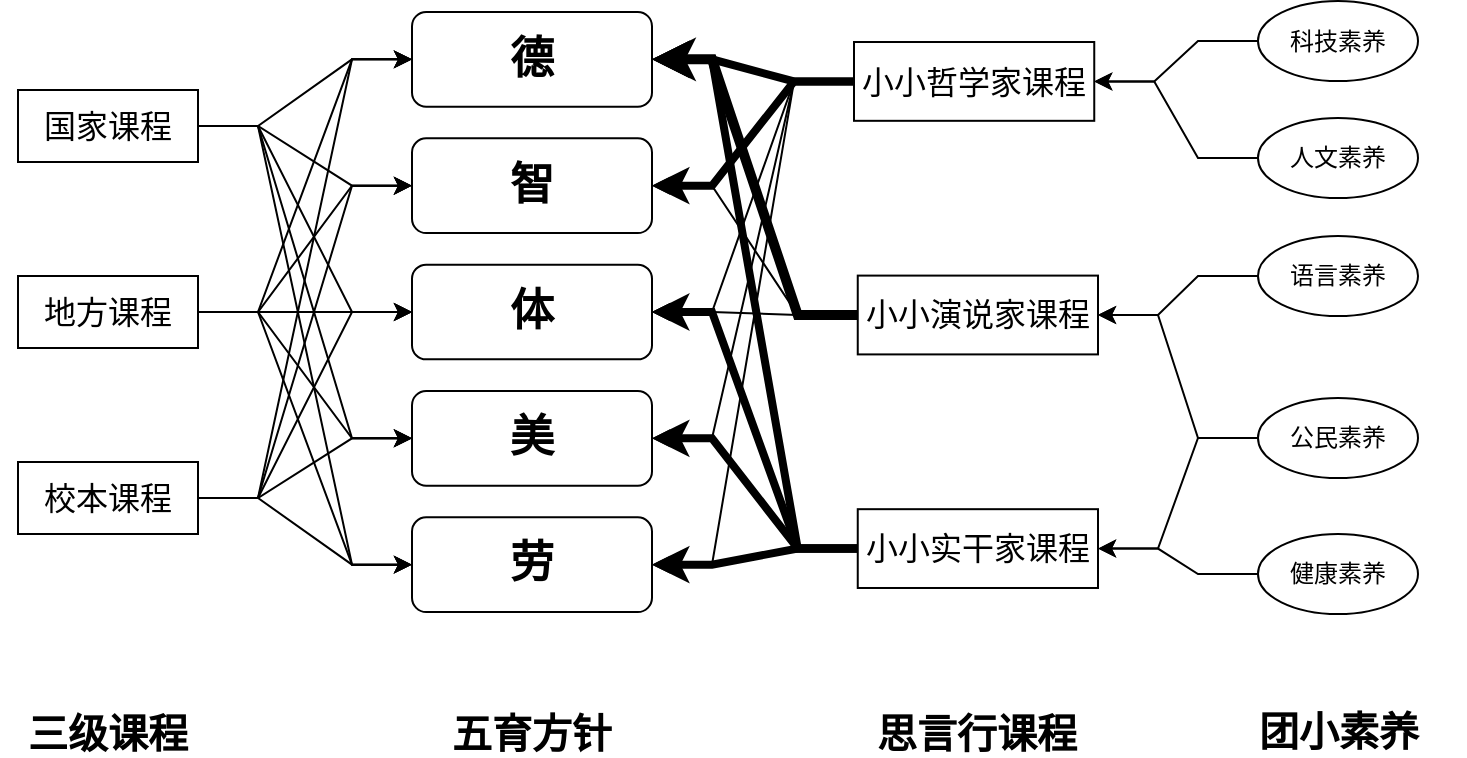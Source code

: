 <mxfile version="10.7.7" type="github"><diagram id="G6YP2IkteShBToxpqwFq" name="ÃÂ§ÃÂ¬ÃÂ¬ 1 ÃÂ©ÃÂ¡ÃÂµ"><mxGraphModel dx="887" dy="495" grid="1" gridSize="10" guides="1" tooltips="1" connect="1" arrows="1" fold="1" page="1" pageScale="1" pageWidth="1169" pageHeight="827" math="0" shadow="0"><root><mxCell id="0"/><mxCell id="1" parent="0"/><mxCell id="YNx27zsSiDxyY1RSWRL6-8" value="" style="group;fontSize=22;fontStyle=1" parent="1" vertex="1" connectable="0"><mxGeometry x="517" y="100.0" width="120" height="300" as="geometry"/></mxCell><mxCell id="YNx27zsSiDxyY1RSWRL6-1" value="德" style="rounded=1;whiteSpace=wrap;html=1;fontSize=22;fontStyle=1" parent="YNx27zsSiDxyY1RSWRL6-8" vertex="1"><mxGeometry width="120" height="47.368" as="geometry"/></mxCell><mxCell id="YNx27zsSiDxyY1RSWRL6-2" value="智" style="rounded=1;whiteSpace=wrap;html=1;fontSize=22;fontStyle=1" parent="YNx27zsSiDxyY1RSWRL6-8" vertex="1"><mxGeometry y="63.158" width="120" height="47.368" as="geometry"/></mxCell><mxCell id="YNx27zsSiDxyY1RSWRL6-3" value="体" style="rounded=1;whiteSpace=wrap;html=1;fontSize=22;fontStyle=1" parent="YNx27zsSiDxyY1RSWRL6-8" vertex="1"><mxGeometry y="126.316" width="120" height="47.368" as="geometry"/></mxCell><mxCell id="YNx27zsSiDxyY1RSWRL6-6" value="美" style="rounded=1;whiteSpace=wrap;html=1;fontSize=22;fontStyle=1" parent="YNx27zsSiDxyY1RSWRL6-8" vertex="1"><mxGeometry y="189.474" width="120" height="47.368" as="geometry"/></mxCell><mxCell id="YNx27zsSiDxyY1RSWRL6-7" value="劳" style="rounded=1;whiteSpace=wrap;html=1;fontSize=22;fontStyle=1" parent="YNx27zsSiDxyY1RSWRL6-8" vertex="1"><mxGeometry y="252.632" width="120" height="47.368" as="geometry"/></mxCell><mxCell id="YNx27zsSiDxyY1RSWRL6-13" style="edgeStyle=entityRelationEdgeStyle;rounded=0;orthogonalLoop=1;jettySize=auto;html=1;exitX=1;exitY=0.5;exitDx=0;exitDy=0;entryX=0;entryY=0.5;entryDx=0;entryDy=0;fontSize=16;" parent="1" source="YNx27zsSiDxyY1RSWRL6-9" target="YNx27zsSiDxyY1RSWRL6-1" edge="1"><mxGeometry relative="1" as="geometry"/></mxCell><mxCell id="YNx27zsSiDxyY1RSWRL6-20" style="edgeStyle=entityRelationEdgeStyle;rounded=0;orthogonalLoop=1;jettySize=auto;html=1;entryX=0;entryY=0.5;entryDx=0;entryDy=0;fontSize=16;" parent="1" source="YNx27zsSiDxyY1RSWRL6-9" target="YNx27zsSiDxyY1RSWRL6-2" edge="1"><mxGeometry relative="1" as="geometry"/></mxCell><mxCell id="YNx27zsSiDxyY1RSWRL6-21" style="edgeStyle=entityRelationEdgeStyle;rounded=0;orthogonalLoop=1;jettySize=auto;html=1;entryX=0;entryY=0.5;entryDx=0;entryDy=0;fontSize=16;" parent="1" source="YNx27zsSiDxyY1RSWRL6-9" target="YNx27zsSiDxyY1RSWRL6-3" edge="1"><mxGeometry relative="1" as="geometry"/></mxCell><mxCell id="YNx27zsSiDxyY1RSWRL6-22" style="edgeStyle=entityRelationEdgeStyle;rounded=0;orthogonalLoop=1;jettySize=auto;html=1;fontSize=16;" parent="1" source="YNx27zsSiDxyY1RSWRL6-9" target="YNx27zsSiDxyY1RSWRL6-6" edge="1"><mxGeometry relative="1" as="geometry"/></mxCell><mxCell id="YNx27zsSiDxyY1RSWRL6-23" style="edgeStyle=entityRelationEdgeStyle;rounded=0;orthogonalLoop=1;jettySize=auto;html=1;fontSize=16;" parent="1" source="YNx27zsSiDxyY1RSWRL6-9" target="YNx27zsSiDxyY1RSWRL6-7" edge="1"><mxGeometry relative="1" as="geometry"/></mxCell><mxCell id="YNx27zsSiDxyY1RSWRL6-24" style="edgeStyle=entityRelationEdgeStyle;rounded=0;orthogonalLoop=1;jettySize=auto;html=1;entryX=0;entryY=0.5;entryDx=0;entryDy=0;fontSize=16;" parent="1" source="YNx27zsSiDxyY1RSWRL6-10" target="YNx27zsSiDxyY1RSWRL6-1" edge="1"><mxGeometry relative="1" as="geometry"/></mxCell><mxCell id="YNx27zsSiDxyY1RSWRL6-25" style="edgeStyle=entityRelationEdgeStyle;rounded=0;orthogonalLoop=1;jettySize=auto;html=1;entryX=0;entryY=0.5;entryDx=0;entryDy=0;fontSize=16;" parent="1" source="YNx27zsSiDxyY1RSWRL6-10" target="YNx27zsSiDxyY1RSWRL6-2" edge="1"><mxGeometry relative="1" as="geometry"/></mxCell><mxCell id="YNx27zsSiDxyY1RSWRL6-26" style="edgeStyle=entityRelationEdgeStyle;rounded=0;orthogonalLoop=1;jettySize=auto;html=1;fontSize=16;entryX=0;entryY=0.5;entryDx=0;entryDy=0;" parent="1" source="YNx27zsSiDxyY1RSWRL6-10" edge="1" target="YNx27zsSiDxyY1RSWRL6-3"><mxGeometry relative="1" as="geometry"><mxPoint x="540" y="250" as="targetPoint"/></mxGeometry></mxCell><mxCell id="YNx27zsSiDxyY1RSWRL6-28" style="edgeStyle=entityRelationEdgeStyle;rounded=0;orthogonalLoop=1;jettySize=auto;html=1;entryX=0;entryY=0.5;entryDx=0;entryDy=0;fontSize=16;" parent="1" source="YNx27zsSiDxyY1RSWRL6-10" target="YNx27zsSiDxyY1RSWRL6-6" edge="1"><mxGeometry relative="1" as="geometry"/></mxCell><mxCell id="YNx27zsSiDxyY1RSWRL6-29" style="edgeStyle=entityRelationEdgeStyle;rounded=0;orthogonalLoop=1;jettySize=auto;html=1;entryX=0;entryY=0.5;entryDx=0;entryDy=0;fontSize=16;" parent="1" source="YNx27zsSiDxyY1RSWRL6-10" target="YNx27zsSiDxyY1RSWRL6-7" edge="1"><mxGeometry relative="1" as="geometry"/></mxCell><mxCell id="YNx27zsSiDxyY1RSWRL6-30" style="edgeStyle=entityRelationEdgeStyle;rounded=0;orthogonalLoop=1;jettySize=auto;html=1;entryX=0;entryY=0.5;entryDx=0;entryDy=0;fontSize=16;" parent="1" source="YNx27zsSiDxyY1RSWRL6-11" target="YNx27zsSiDxyY1RSWRL6-1" edge="1"><mxGeometry relative="1" as="geometry"/></mxCell><mxCell id="YNx27zsSiDxyY1RSWRL6-31" style="edgeStyle=entityRelationEdgeStyle;rounded=0;orthogonalLoop=1;jettySize=auto;html=1;fontSize=16;" parent="1" source="YNx27zsSiDxyY1RSWRL6-11" target="YNx27zsSiDxyY1RSWRL6-2" edge="1"><mxGeometry relative="1" as="geometry"/></mxCell><mxCell id="YNx27zsSiDxyY1RSWRL6-32" style="edgeStyle=entityRelationEdgeStyle;rounded=0;orthogonalLoop=1;jettySize=auto;html=1;entryX=0;entryY=0.5;entryDx=0;entryDy=0;fontSize=16;" parent="1" source="YNx27zsSiDxyY1RSWRL6-11" target="YNx27zsSiDxyY1RSWRL6-3" edge="1"><mxGeometry relative="1" as="geometry"/></mxCell><mxCell id="YNx27zsSiDxyY1RSWRL6-33" style="edgeStyle=entityRelationEdgeStyle;rounded=0;orthogonalLoop=1;jettySize=auto;html=1;fontSize=16;" parent="1" source="YNx27zsSiDxyY1RSWRL6-11" target="YNx27zsSiDxyY1RSWRL6-6" edge="1"><mxGeometry relative="1" as="geometry"/></mxCell><mxCell id="YNx27zsSiDxyY1RSWRL6-34" style="edgeStyle=entityRelationEdgeStyle;rounded=0;orthogonalLoop=1;jettySize=auto;html=1;entryX=0;entryY=0.5;entryDx=0;entryDy=0;fontSize=16;" parent="1" source="YNx27zsSiDxyY1RSWRL6-11" target="YNx27zsSiDxyY1RSWRL6-7" edge="1"><mxGeometry relative="1" as="geometry"/></mxCell><mxCell id="YNx27zsSiDxyY1RSWRL6-35" value="" style="group" parent="1" vertex="1" connectable="0"><mxGeometry x="320" y="139" width="90" height="222" as="geometry"/></mxCell><mxCell id="YNx27zsSiDxyY1RSWRL6-9" value="国家课程" style="rounded=0;whiteSpace=wrap;html=1;fontSize=16;" parent="YNx27zsSiDxyY1RSWRL6-35" vertex="1"><mxGeometry width="90" height="36" as="geometry"/></mxCell><mxCell id="YNx27zsSiDxyY1RSWRL6-10" value="地方课程" style="rounded=0;whiteSpace=wrap;html=1;fontSize=16;" parent="YNx27zsSiDxyY1RSWRL6-35" vertex="1"><mxGeometry y="93" width="90" height="36" as="geometry"/></mxCell><mxCell id="YNx27zsSiDxyY1RSWRL6-11" value="校本课程" style="rounded=0;whiteSpace=wrap;html=1;fontSize=16;" parent="YNx27zsSiDxyY1RSWRL6-35" vertex="1"><mxGeometry y="186" width="90" height="36" as="geometry"/></mxCell><mxCell id="u1lkXInZw4eZePA5hxzn-15" style="edgeStyle=entityRelationEdgeStyle;rounded=0;orthogonalLoop=1;jettySize=auto;html=1;strokeWidth=4;" parent="1" source="u1lkXInZw4eZePA5hxzn-2" target="YNx27zsSiDxyY1RSWRL6-2" edge="1"><mxGeometry relative="1" as="geometry"/></mxCell><mxCell id="u1lkXInZw4eZePA5hxzn-20" style="edgeStyle=entityRelationEdgeStyle;rounded=0;orthogonalLoop=1;jettySize=auto;html=1;" parent="1" source="u1lkXInZw4eZePA5hxzn-3" target="YNx27zsSiDxyY1RSWRL6-2" edge="1"><mxGeometry relative="1" as="geometry"/></mxCell><mxCell id="u1lkXInZw4eZePA5hxzn-26" style="edgeStyle=entityRelationEdgeStyle;rounded=0;orthogonalLoop=1;jettySize=auto;html=1;strokeWidth=5;" parent="1" source="u1lkXInZw4eZePA5hxzn-3" target="YNx27zsSiDxyY1RSWRL6-1" edge="1"><mxGeometry relative="1" as="geometry"/></mxCell><mxCell id="u1lkXInZw4eZePA5hxzn-21" style="edgeStyle=entityRelationEdgeStyle;rounded=0;orthogonalLoop=1;jettySize=auto;html=1;strokeWidth=4;" parent="1" source="u1lkXInZw4eZePA5hxzn-4" target="YNx27zsSiDxyY1RSWRL6-3" edge="1"><mxGeometry relative="1" as="geometry"/></mxCell><mxCell id="u1lkXInZw4eZePA5hxzn-22" style="edgeStyle=entityRelationEdgeStyle;rounded=0;orthogonalLoop=1;jettySize=auto;html=1;strokeWidth=4;" parent="1" source="u1lkXInZw4eZePA5hxzn-4" target="YNx27zsSiDxyY1RSWRL6-7" edge="1"><mxGeometry relative="1" as="geometry"/></mxCell><mxCell id="u1lkXInZw4eZePA5hxzn-27" style="edgeStyle=entityRelationEdgeStyle;rounded=0;orthogonalLoop=1;jettySize=auto;html=1;strokeWidth=4;" parent="1" source="u1lkXInZw4eZePA5hxzn-4" target="YNx27zsSiDxyY1RSWRL6-6" edge="1"><mxGeometry relative="1" as="geometry"/></mxCell><mxCell id="u1lkXInZw4eZePA5hxzn-29" value="三级课程" style="text;html=1;strokeColor=none;fillColor=none;align=center;verticalAlign=middle;whiteSpace=wrap;rounded=0;fontSize=20;fontStyle=1" parent="1" vertex="1"><mxGeometry x="311" y="450" width="108" height="20" as="geometry"/></mxCell><mxCell id="u1lkXInZw4eZePA5hxzn-31" value="五育方针" style="text;html=1;strokeColor=none;fillColor=none;align=center;verticalAlign=middle;whiteSpace=wrap;rounded=0;fontSize=20;fontStyle=1" parent="1" vertex="1"><mxGeometry x="527" y="450" width="100" height="20" as="geometry"/></mxCell><mxCell id="u1lkXInZw4eZePA5hxzn-32" value="思言行课程" style="text;html=1;strokeColor=none;fillColor=none;align=center;verticalAlign=middle;whiteSpace=wrap;rounded=0;fontSize=20;fontStyle=1" parent="1" vertex="1"><mxGeometry x="742.5" y="450" width="113" height="20" as="geometry"/></mxCell><mxCell id="u1lkXInZw4eZePA5hxzn-38" style="edgeStyle=entityRelationEdgeStyle;rounded=0;orthogonalLoop=1;jettySize=auto;html=1;strokeWidth=4;fontSize=20;" parent="1" source="u1lkXInZw4eZePA5hxzn-2" target="YNx27zsSiDxyY1RSWRL6-1" edge="1"><mxGeometry relative="1" as="geometry"><mxPoint x="790" y="210" as="targetPoint"/></mxGeometry></mxCell><mxCell id="u1lkXInZw4eZePA5hxzn-39" style="edgeStyle=entityRelationEdgeStyle;rounded=0;orthogonalLoop=1;jettySize=auto;html=1;strokeWidth=4;fontSize=20;" parent="1" source="u1lkXInZw4eZePA5hxzn-4" target="YNx27zsSiDxyY1RSWRL6-1" edge="1"><mxGeometry relative="1" as="geometry"/></mxCell><mxCell id="u1lkXInZw4eZePA5hxzn-40" style="edgeStyle=entityRelationEdgeStyle;rounded=0;orthogonalLoop=1;jettySize=auto;html=1;strokeWidth=1;fontSize=20;" parent="1" source="u1lkXInZw4eZePA5hxzn-3" target="YNx27zsSiDxyY1RSWRL6-3" edge="1"><mxGeometry relative="1" as="geometry"/></mxCell><mxCell id="u1lkXInZw4eZePA5hxzn-41" style="edgeStyle=entityRelationEdgeStyle;rounded=0;orthogonalLoop=1;jettySize=auto;html=1;strokeWidth=1;fontSize=20;" parent="1" source="u1lkXInZw4eZePA5hxzn-2" target="YNx27zsSiDxyY1RSWRL6-3" edge="1"><mxGeometry relative="1" as="geometry"/></mxCell><mxCell id="u1lkXInZw4eZePA5hxzn-42" style="edgeStyle=entityRelationEdgeStyle;rounded=0;orthogonalLoop=1;jettySize=auto;html=1;strokeWidth=1;fontSize=20;" parent="1" source="u1lkXInZw4eZePA5hxzn-2" target="YNx27zsSiDxyY1RSWRL6-6" edge="1"><mxGeometry relative="1" as="geometry"/></mxCell><mxCell id="u1lkXInZw4eZePA5hxzn-43" style="edgeStyle=entityRelationEdgeStyle;rounded=0;orthogonalLoop=1;jettySize=auto;html=1;strokeWidth=1;fontSize=20;" parent="1" source="u1lkXInZw4eZePA5hxzn-2" target="YNx27zsSiDxyY1RSWRL6-7" edge="1"><mxGeometry relative="1" as="geometry"/></mxCell><mxCell id="OM7Tiv6k4cxGBxfmAzqv-2" value="" style="group;fontSize=6;" parent="1" vertex="1" connectable="0"><mxGeometry x="738" y="115" width="122" height="273" as="geometry"/></mxCell><mxCell id="u1lkXInZw4eZePA5hxzn-28" value="" style="group;fontSize=6;" parent="OM7Tiv6k4cxGBxfmAzqv-2" vertex="1" connectable="0"><mxGeometry x="1.877" y="8.297" width="120.123" height="264.703" as="geometry"/></mxCell><mxCell id="OM7Tiv6k4cxGBxfmAzqv-1" value="" style="group;fontSize=6;" parent="u1lkXInZw4eZePA5hxzn-28" vertex="1" connectable="0"><mxGeometry y="108.5" width="120.123" height="156.203" as="geometry"/></mxCell><mxCell id="u1lkXInZw4eZePA5hxzn-3" value="小小演说家课程" style="rounded=0;whiteSpace=wrap;html=1;fontSize=16;flipV=1;" parent="OM7Tiv6k4cxGBxfmAzqv-1" vertex="1"><mxGeometry width="120.123" height="39.405" as="geometry"/></mxCell><mxCell id="u1lkXInZw4eZePA5hxzn-4" value="小小实干家课程" style="rounded=0;whiteSpace=wrap;html=1;fontSize=16;flipV=1;" parent="OM7Tiv6k4cxGBxfmAzqv-1" vertex="1"><mxGeometry y="116.797" width="120.123" height="39.405" as="geometry"/></mxCell><mxCell id="u1lkXInZw4eZePA5hxzn-2" value="小小哲学家课程" style="rounded=0;whiteSpace=wrap;html=1;fontSize=16;flipV=1;" parent="OM7Tiv6k4cxGBxfmAzqv-2" vertex="1"><mxGeometry width="120.123" height="39.405" as="geometry"/></mxCell><mxCell id="OM7Tiv6k4cxGBxfmAzqv-25" style="edgeStyle=entityRelationEdgeStyle;rounded=0;orthogonalLoop=1;jettySize=auto;html=1;" parent="1" source="OM7Tiv6k4cxGBxfmAzqv-5" target="u1lkXInZw4eZePA5hxzn-2" edge="1"><mxGeometry relative="1" as="geometry"/></mxCell><mxCell id="OM7Tiv6k4cxGBxfmAzqv-5" value="人文素养" style="ellipse;whiteSpace=wrap;html=1;" parent="1" vertex="1"><mxGeometry x="940" y="153" width="80" height="40" as="geometry"/></mxCell><mxCell id="OM7Tiv6k4cxGBxfmAzqv-26" style="edgeStyle=entityRelationEdgeStyle;rounded=0;orthogonalLoop=1;jettySize=auto;html=1;" parent="1" source="OM7Tiv6k4cxGBxfmAzqv-7" target="u1lkXInZw4eZePA5hxzn-2" edge="1"><mxGeometry relative="1" as="geometry"/></mxCell><mxCell id="OM7Tiv6k4cxGBxfmAzqv-7" value="科技素养" style="ellipse;whiteSpace=wrap;html=1;" parent="1" vertex="1"><mxGeometry x="940" y="94.5" width="80" height="40" as="geometry"/></mxCell><mxCell id="OM7Tiv6k4cxGBxfmAzqv-28" style="edgeStyle=entityRelationEdgeStyle;rounded=0;orthogonalLoop=1;jettySize=auto;html=1;" parent="1" source="OM7Tiv6k4cxGBxfmAzqv-9" target="u1lkXInZw4eZePA5hxzn-4" edge="1"><mxGeometry relative="1" as="geometry"/></mxCell><mxCell id="OM7Tiv6k4cxGBxfmAzqv-29" style="edgeStyle=entityRelationEdgeStyle;rounded=0;orthogonalLoop=1;jettySize=auto;html=1;" parent="1" source="OM7Tiv6k4cxGBxfmAzqv-9" target="u1lkXInZw4eZePA5hxzn-3" edge="1"><mxGeometry relative="1" as="geometry"/></mxCell><mxCell id="OM7Tiv6k4cxGBxfmAzqv-9" value="公民素养" style="ellipse;whiteSpace=wrap;html=1;" parent="1" vertex="1"><mxGeometry x="940" y="293" width="80" height="40" as="geometry"/></mxCell><mxCell id="OM7Tiv6k4cxGBxfmAzqv-27" style="edgeStyle=entityRelationEdgeStyle;rounded=0;orthogonalLoop=1;jettySize=auto;html=1;" parent="1" source="OM7Tiv6k4cxGBxfmAzqv-10" target="u1lkXInZw4eZePA5hxzn-4" edge="1"><mxGeometry relative="1" as="geometry"/></mxCell><mxCell id="OM7Tiv6k4cxGBxfmAzqv-10" value="健康素养" style="ellipse;whiteSpace=wrap;html=1;" parent="1" vertex="1"><mxGeometry x="940" y="361" width="80" height="40" as="geometry"/></mxCell><mxCell id="OM7Tiv6k4cxGBxfmAzqv-21" style="edgeStyle=entityRelationEdgeStyle;rounded=0;orthogonalLoop=1;jettySize=auto;html=1;" parent="1" source="OM7Tiv6k4cxGBxfmAzqv-11" target="u1lkXInZw4eZePA5hxzn-3" edge="1"><mxGeometry relative="1" as="geometry"/></mxCell><mxCell id="OM7Tiv6k4cxGBxfmAzqv-11" value="语言素养" style="ellipse;whiteSpace=wrap;html=1;" parent="1" vertex="1"><mxGeometry x="940" y="212" width="80" height="40" as="geometry"/></mxCell><mxCell id="OM7Tiv6k4cxGBxfmAzqv-30" value="团小素养" style="text;html=1;strokeColor=none;fillColor=none;align=center;verticalAlign=middle;whiteSpace=wrap;rounded=0;fontSize=20;fontStyle=1" parent="1" vertex="1"><mxGeometry x="916.5" y="449" width="127" height="20" as="geometry"/></mxCell></root></mxGraphModel></diagram></mxfile>